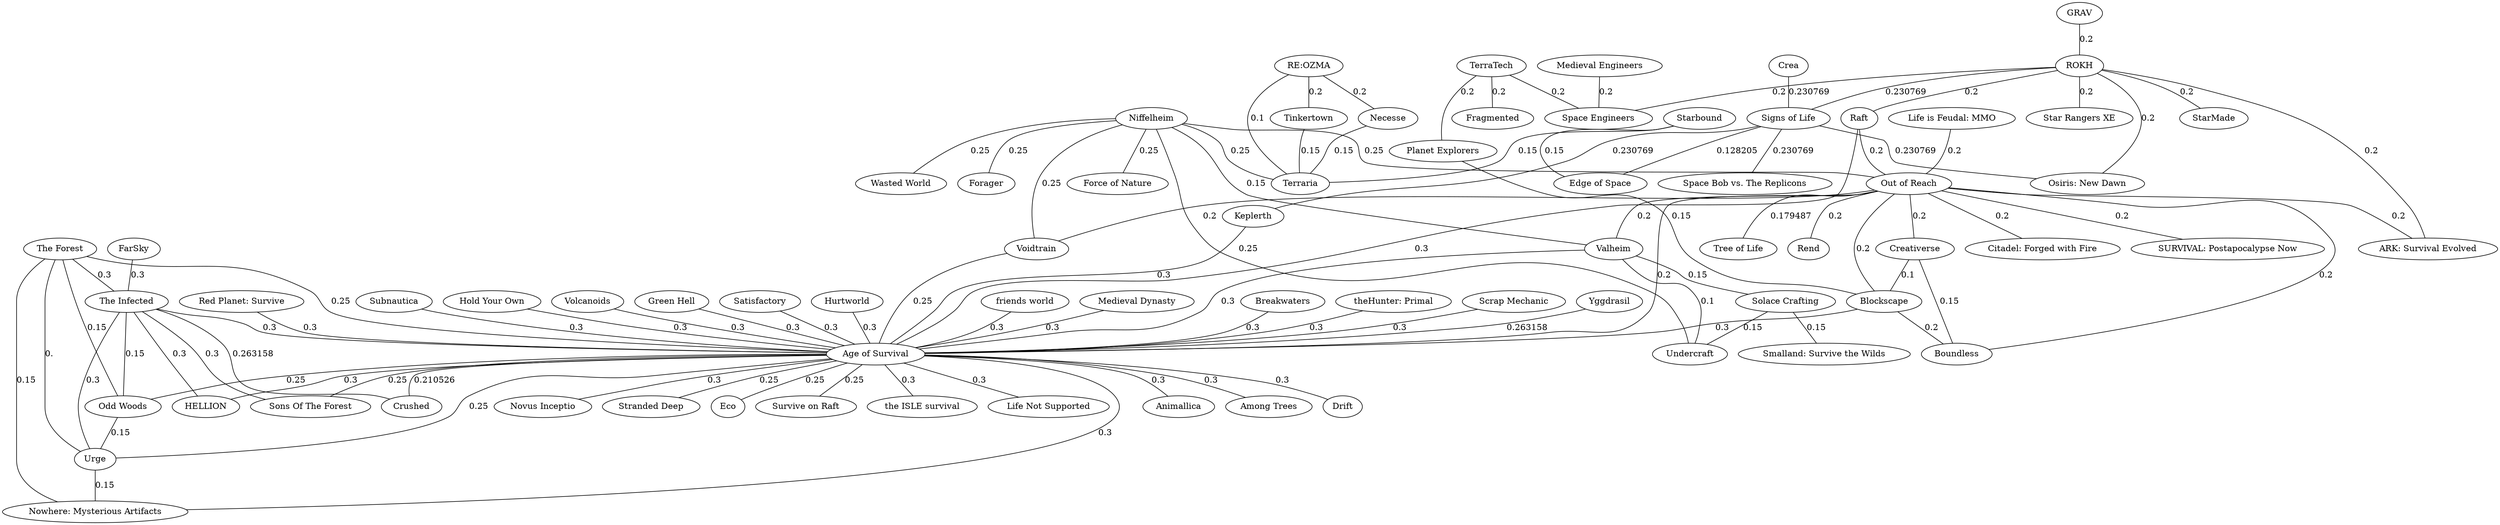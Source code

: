 strict graph { 
  "Subnautica" -- "Age of Survival" [label=0.3 color="black"]
  "Breakwaters" -- "Age of Survival" [label=0.3 color="black"]
  "theHunter: Primal" -- "Age of Survival" [label=0.3 color="black"]
  "friends world" -- "Age of Survival" [label=0.3 color="black"]
  "Medieval Dynasty" -- "Age of Survival" [label=0.3 color="black"]
  "Green Hell" -- "Age of Survival" [label=0.3 color="black"]
  "Hold Your Own" -- "Age of Survival" [label=0.3 color="black"]
  "Volcanoids" -- "Age of Survival" [label=0.3 color="black"]
  "Scrap Mechanic" -- "Age of Survival" [label=0.3 color="black"]
  "Satisfactory" -- "Age of Survival" [label=0.3 color="black"]
  "GRAV" -- "ROKH" [label=0.2 color="black"]
  "Life is Feudal: MMO" -- "Out of Reach" [label=0.2 color="black"]
  "ROKH" -- "Signs of Life" [label=0.230769 color="black"]
  "ROKH" -- "Star Rangers XE" [label=0.2 color="black"]
  "ROKH" -- "Osiris: New Dawn" [label=0.2 color="black"]
  "ROKH" -- "Raft" [label=0.2 color="black"]
  "ROKH" -- "ARK: Survival Evolved" [label=0.2 color="black"]
  "ROKH" -- "StarMade" [label=0.2 color="black"]
  "ROKH" -- "GRAV" [label=0.2 color="black"]
  "ROKH" -- "Space Engineers" [label=0.2 color="black"]
  "Crea" -- "Signs of Life" [label=0.230769 color="black"]
  "Signs of Life" -- "Edge of Space" [label=0.128205 color="black"]
  "Signs of Life" -- "Osiris: New Dawn" [label=0.230769 color="black"]
  "Signs of Life" -- "Crea" [label=0.230769 color="black"]
  "Signs of Life" -- "Space Bob vs. The Replicons" [label=0.230769 color="black"]
  "Signs of Life" -- "Keplerth" [label=0.230769 color="black"]
  "Signs of Life" -- "ROKH" [label=0.230769 color="black"]
  "Niffelheim" -- "Valheim" [label=0.15 color="black"]
  "Niffelheim" -- "Voidtrain" [label=0.25 color="black"]
  "Niffelheim" -- "Undercraft" [label=0.25 color="black"]
  "Niffelheim" -- "Out of Reach" [label=0.25 color="black"]
  "Niffelheim" -- "Force of Nature" [label=0.25 color="black"]
  "Niffelheim" -- "Wasted World" [label=0.25 color="black"]
  "Niffelheim" -- "Forager" [label=0.25 color="black"]
  "Niffelheim" -- "Terraria" [label=0.25 color="black"]
  "Force of Nature" -- "Niffelheim" [label=0.25 color="black"]
  "Keplerth" -- "Signs of Life" [label=0.230769 color="black"]
  "Keplerth" -- "Age of Survival" [label=0.3 color="black"]
  "RE:OZMA" -- "Terraria" [label=0.1 color="black"]
  "RE:OZMA" -- "Tinkertown" [label=0.2 color="black"]
  "RE:OZMA" -- "Necesse" [label=0.2 color="black"]
  "Yggdrasil" -- "Age of Survival" [label=0.263158 color="black"]
  "Raft" -- "ROKH" [label=0.2 color="black"]
  "Raft" -- "Out of Reach" [label=0.2 color="black"]
  "Raft" -- "Age of Survival" [label=0.3 color="black"]
  "Out of Reach" -- "Niffelheim" [label=0.25 color="black"]
  "Out of Reach" -- "Boundless" [label=0.2 color="black"]
  "Out of Reach" -- "Tree of Life" [label=0.179487 color="black"]
  "Out of Reach" -- "Rend" [label=0.2 color="black"]
  "Out of Reach" -- "Life is Feudal: MMO" [label=0.2 color="black"]
  "Out of Reach" -- "Voidtrain" [label=0.2 color="black"]
  "Out of Reach" -- "Citadel: Forged with Fire" [label=0.2 color="black"]
  "Out of Reach" -- "SURVIVAL: Postapocalypse Now" [label=0.2 color="black"]
  "Out of Reach" -- "Blockscape" [label=0.2 color="black"]
  "Out of Reach" -- "Raft" [label=0.2 color="black"]
  "Out of Reach" -- "Creativerse" [label=0.2 color="black"]
  "Out of Reach" -- "Valheim" [label=0.2 color="black"]
  "Out of Reach" -- "ARK: Survival Evolved" [label=0.2 color="black"]
  "Out of Reach" -- "Age of Survival" [label=0.2 color="black"]
  "Osiris: New Dawn" -- "Signs of Life" [label=0.230769 color="black"]
  "Osiris: New Dawn" -- "ROKH" [label=0.2 color="black"]
  "Creativerse" -- "Blockscape" [label=0.1 color="black"]
  "Creativerse" -- "Boundless" [label=0.15 color="black"]
  "Creativerse" -- "Out of Reach" [label=0.2 color="black"]
  "Necesse" -- "RE:OZMA" [label=0.2 color="black"]
  "Necesse" -- "Terraria" [label=0.15 color="black"]
  "Valheim" -- "Undercraft" [label=0.1 color="black"]
  "Valheim" -- "Solace Crafting" [label=0.15 color="black"]
  "Valheim" -- "Niffelheim" [label=0.15 color="black"]
  "Valheim" -- "Out of Reach" [label=0.2 color="black"]
  "Valheim" -- "Age of Survival" [label=0.3 color="black"]
  "FarSky" -- "The Infected" [label=0.3 color="black"]
  "Medieval Engineers" -- "Space Engineers" [label=0.2 color="black"]
  "TerraTech" -- "Space Engineers" [label=0.2 color="black"]
  "TerraTech" -- "Fragmented" [label=0.2 color="black"]
  "TerraTech" -- "Planet Explorers" [label=0.2 color="black"]
  "Wasted World" -- "Niffelheim" [label=0.25 color="black"]
  "ARK: Survival Evolved" -- "ROKH" [label=0.2 color="black"]
  "ARK: Survival Evolved" -- "Out of Reach" [label=0.2 color="black"]
  "Solace Crafting" -- "Undercraft" [label=0.15 color="black"]
  "Solace Crafting" -- "Smalland: Survive the Wilds" [label=0.15 color="black"]
  "Solace Crafting" -- "Valheim" [label=0.15 color="black"]
  "Smalland: Survive the Wilds" -- "Solace Crafting" [label=0.15 color="black"]
  "Forager" -- "Niffelheim" [label=0.25 color="black"]
  "Red Planet: Survive" -- "Age of Survival" [label=0.3 color="black"]
  "Fragmented" -- "TerraTech" [label=0.2 color="black"]
  "Space Bob vs. The Replicons" -- "Signs of Life" [label=0.230769 color="black"]
  "Space Engineers" -- "ROKH" [label=0.2 color="black"]
  "Space Engineers" -- "Medieval Engineers" [label=0.2 color="black"]
  "Space Engineers" -- "TerraTech" [label=0.2 color="black"]
  "Starbound" -- "Terraria" [label=0.15 color="black"]
  "Starbound" -- "Edge of Space" [label=0.15 color="black"]
  "Undercraft" -- "Valheim" [label=0.1 color="black"]
  "Undercraft" -- "Solace Crafting" [label=0.15 color="black"]
  "Undercraft" -- "Niffelheim" [label=0.25 color="black"]
  "Star Rangers XE" -- "ROKH" [label=0.2 color="black"]
  "Tinkertown" -- "RE:OZMA" [label=0.2 color="black"]
  "Tinkertown" -- "Terraria" [label=0.15 color="black"]
  "Terraria" -- "Niffelheim" [label=0.25 color="black"]
  "Terraria" -- "RE:OZMA" [label=0.1 color="black"]
  "Terraria" -- "Necesse" [label=0.15 color="black"]
  "Terraria" -- "Tinkertown" [label=0.15 color="black"]
  "Terraria" -- "Starbound" [label=0.15 color="black"]
  "Hurtworld" -- "Age of Survival" [label=0.3 color="black"]
  "Planet Explorers" -- "TerraTech" [label=0.2 color="black"]
  "Planet Explorers" -- "Blockscape" [label=0.15 color="black"]
  "Voidtrain" -- "Niffelheim" [label=0.25 color="black"]
  "Voidtrain" -- "Out of Reach" [label=0.2 color="black"]
  "Voidtrain" -- "Age of Survival" [label=0.25 color="black"]
  "Blockscape" -- "Planet Explorers" [label=0.15 color="black"]
  "Blockscape" -- "Creativerse" [label=0.1 color="black"]
  "Blockscape" -- "Boundless" [label=0.2 color="black"]
  "Blockscape" -- "Out of Reach" [label=0.2 color="black"]
  "Blockscape" -- "Age of Survival" [label=0.3 color="black"]
  "Boundless" -- "Creativerse" [label=0.15 color="black"]
  "Boundless" -- "Blockscape" [label=0.2 color="black"]
  "Boundless" -- "Out of Reach" [label=0.2 color="black"]
  "Tree of Life" -- "Out of Reach" [label=0.179487 color="black"]
  "The Forest" -- "Age of Survival" [label=0.25 color="black"]
  "The Forest" -- "Urge" [label=0. color="black"]
  "The Forest" -- "Odd Woods" [label=0.15 color="black"]
  "The Forest" -- "Nowhere: Mysterious Artifacts" [label=0.15 color="black"]
  "The Forest" -- "The Infected" [label=0.3 color="black"]
  "Citadel: Forged with Fire" -- "Out of Reach" [label=0.2 color="black"]
  "SURVIVAL: Postapocalypse Now" -- "Out of Reach" [label=0.2 color="black"]
  "The Infected" -- "Odd Woods" [label=0.15 color="black"]
  "The Infected" -- "HELLION" [label=0.3 color="black"]
  "The Infected" -- "FarSky" [label=0.3 color="black"]
  "The Infected" -- "Sons Of The Forest" [label=0.3 color="black"]
  "The Infected" -- "The Forest" [label=0.3 color="black"]
  "The Infected" -- "Crushed" [label=0.263158 color="black"]
  "The Infected" -- "Urge" [label=0.3 color="black"]
  "The Infected" -- "Age of Survival" [label=0.3 color="black"]
  "Age of Survival" -- "Out of Reach" [label=0.2 color="black"]
  "Age of Survival" -- "Voidtrain" [label=0.25 color="black"]
  "Age of Survival" -- "Sons Of The Forest" [label=0.25 color="black"]
  "Age of Survival" -- "Odd Woods" [label=0.25 color="black"]
  "Age of Survival" -- "Stranded Deep" [label=0.25 color="black"]
  "Age of Survival" -- "The Forest" [label=0.25 color="black"]
  "Age of Survival" -- "Crushed" [label=0.210526 color="black"]
  "Age of Survival" -- "Eco" [label=0.25 color="black"]
  "Age of Survival" -- "Survive on Raft" [label=0.25 color="black"]
  "Age of Survival" -- "Urge" [label=0.25 color="black"]
  "Age of Survival" -- "The Infected" [label=0.3 color="black"]
  "Age of Survival" -- "the ISLE survival" [label=0.3 color="black"]
  "Age of Survival" -- "HELLION" [label=0.3 color="black"]
  "Age of Survival" -- "Life Not Supported" [label=0.3 color="black"]
  "Age of Survival" -- "Red Planet: Survive" [label=0.3 color="black"]
  "Age of Survival" -- "Animallica" [label=0.3 color="black"]
  "Age of Survival" -- "Among Trees" [label=0.3 color="black"]
  "Age of Survival" -- "Drift" [label=0.3 color="black"]
  "Age of Survival" -- "Blockscape" [label=0.3 color="black"]
  "Age of Survival" -- "Yggdrasil" [label=0.263158 color="black"]
  "Age of Survival" -- "Satisfactory" [label=0.3 color="black"]
  "Age of Survival" -- "Volcanoids" [label=0.3 color="black"]
  "Age of Survival" -- "Raft" [label=0.3 color="black"]
  "Age of Survival" -- "Hold Your Own" [label=0.3 color="black"]
  "Age of Survival" -- "Green Hell" [label=0.3 color="black"]
  "Age of Survival" -- "Scrap Mechanic" [label=0.3 color="black"]
  "Age of Survival" -- "Medieval Dynasty" [label=0.3 color="black"]
  "Age of Survival" -- "Valheim" [label=0.3 color="black"]
  "Age of Survival" -- "friends world" [label=0.3 color="black"]
  "Age of Survival" -- "Keplerth" [label=0.3 color="black"]
  "Age of Survival" -- "theHunter: Primal" [label=0.3 color="black"]
  "Age of Survival" -- "Breakwaters" [label=0.3 color="black"]
  "Age of Survival" -- "Nowhere: Mysterious Artifacts" [label=0.3 color="black"]
  "Age of Survival" -- "Subnautica" [label=0.3 color="black"]
  "Age of Survival" -- "Hurtworld" [label=0.3 color="black"]
  "Age of Survival" -- "Novus Inceptio" [label=0.3 color="black"]
  "Sons Of The Forest" -- "Age of Survival" [label=0.25 color="black"]
  "Sons Of The Forest" -- "The Infected" [label=0.3 color="black"]
  "Odd Woods" -- "Age of Survival" [label=0.25 color="black"]
  "Odd Woods" -- "The Forest" [label=0.15 color="black"]
  "Odd Woods" -- "Urge" [label=0.15 color="black"]
  "Odd Woods" -- "The Infected" [label=0.15 color="black"]
  "Survive on Raft" -- "Age of Survival" [label=0.25 color="black"]
  "StarMade" -- "ROKH" [label=0.2 color="black"]
  "Stranded Deep" -- "Age of Survival" [label=0.25 color="black"]
  "Crushed" -- "Age of Survival" [label=0.210526 color="black"]
  "Crushed" -- "The Infected" [label=0.263158 color="black"]
  "the ISLE survival" -- "Age of Survival" [label=0.3 color="black"]
  "Eco" -- "Age of Survival" [label=0.25 color="black"]
  "Animallica" -- "Age of Survival" [label=0.3 color="black"]
  "Urge" -- "Age of Survival" [label=0.25 color="black"]
  "Urge" -- "The Forest" [label=0. color="black"]
  "Urge" -- "Nowhere: Mysterious Artifacts" [label=0.15 color="black"]
  "Urge" -- "Odd Woods" [label=0.15 color="black"]
  "Urge" -- "The Infected" [label=0.3 color="black"]
  "Life Not Supported" -- "Age of Survival" [label=0.3 color="black"]
  "Novus Inceptio" -- "Age of Survival" [label=0.3 color="black"]
  "Rend" -- "Out of Reach" [label=0.2 color="black"]
  "HELLION" -- "The Infected" [label=0.3 color="black"]
  "HELLION" -- "Age of Survival" [label=0.3 color="black"]
  "Among Trees" -- "Age of Survival" [label=0.3 color="black"]
  "Edge of Space" -- "Starbound" [label=0.15 color="black"]
  "Edge of Space" -- "Signs of Life" [label=0.128205 color="black"]
  "Nowhere: Mysterious Artifacts" -- "The Forest" [label=0.15 color="black"]
  "Nowhere: Mysterious Artifacts" -- "Urge" [label=0.15 color="black"]
  "Nowhere: Mysterious Artifacts" -- "Age of Survival" [label=0.3 color="black"]
  "Drift" -- "Age of Survival" [label=0.3 color="black"]
}
